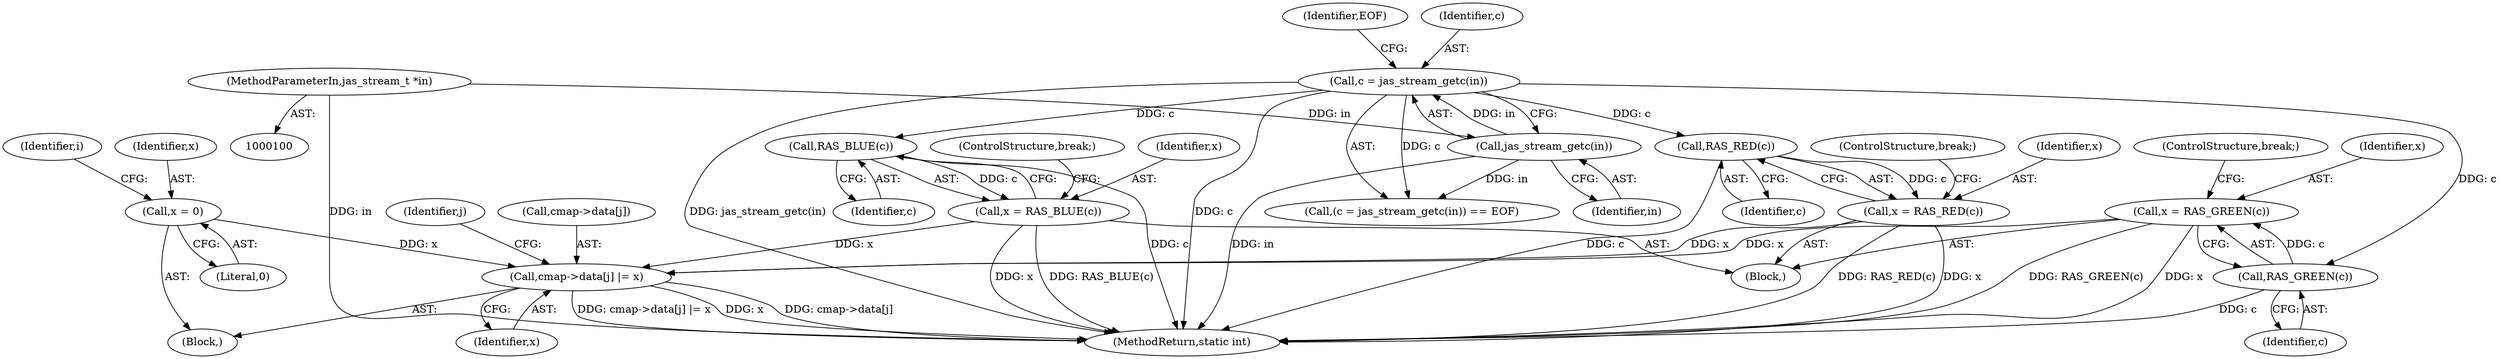 digraph "0_jasper_411a4068f8c464e883358bf403a3e25158863823@array" {
"1000236" [label="(Call,cmap->data[j] |= x)"];
"1000225" [label="(Call,x = RAS_GREEN(c))"];
"1000227" [label="(Call,RAS_GREEN(c))"];
"1000203" [label="(Call,c = jas_stream_getc(in))"];
"1000205" [label="(Call,jas_stream_getc(in))"];
"1000101" [label="(MethodParameterIn,jas_stream_t *in)"];
"1000231" [label="(Call,x = RAS_BLUE(c))"];
"1000233" [label="(Call,RAS_BLUE(c))"];
"1000212" [label="(Call,x = 0)"];
"1000219" [label="(Call,x = RAS_RED(c))"];
"1000221" [label="(Call,RAS_RED(c))"];
"1000226" [label="(Identifier,x)"];
"1000228" [label="(Identifier,c)"];
"1000101" [label="(MethodParameterIn,jas_stream_t *in)"];
"1000237" [label="(Call,cmap->data[j])"];
"1000200" [label="(Block,)"];
"1000235" [label="(ControlStructure,break;)"];
"1000242" [label="(Identifier,x)"];
"1000227" [label="(Call,RAS_GREEN(c))"];
"1000251" [label="(MethodReturn,static int)"];
"1000203" [label="(Call,c = jas_stream_getc(in))"];
"1000223" [label="(ControlStructure,break;)"];
"1000206" [label="(Identifier,in)"];
"1000216" [label="(Identifier,i)"];
"1000233" [label="(Call,RAS_BLUE(c))"];
"1000219" [label="(Call,x = RAS_RED(c))"];
"1000232" [label="(Identifier,x)"];
"1000222" [label="(Identifier,c)"];
"1000229" [label="(ControlStructure,break;)"];
"1000202" [label="(Call,(c = jas_stream_getc(in)) == EOF)"];
"1000221" [label="(Call,RAS_RED(c))"];
"1000220" [label="(Identifier,x)"];
"1000207" [label="(Identifier,EOF)"];
"1000199" [label="(Identifier,j)"];
"1000225" [label="(Call,x = RAS_GREEN(c))"];
"1000231" [label="(Call,x = RAS_BLUE(c))"];
"1000212" [label="(Call,x = 0)"];
"1000214" [label="(Literal,0)"];
"1000204" [label="(Identifier,c)"];
"1000236" [label="(Call,cmap->data[j] |= x)"];
"1000217" [label="(Block,)"];
"1000234" [label="(Identifier,c)"];
"1000213" [label="(Identifier,x)"];
"1000205" [label="(Call,jas_stream_getc(in))"];
"1000236" -> "1000200"  [label="AST: "];
"1000236" -> "1000242"  [label="CFG: "];
"1000237" -> "1000236"  [label="AST: "];
"1000242" -> "1000236"  [label="AST: "];
"1000199" -> "1000236"  [label="CFG: "];
"1000236" -> "1000251"  [label="DDG: cmap->data[j]"];
"1000236" -> "1000251"  [label="DDG: cmap->data[j] |= x"];
"1000236" -> "1000251"  [label="DDG: x"];
"1000225" -> "1000236"  [label="DDG: x"];
"1000231" -> "1000236"  [label="DDG: x"];
"1000212" -> "1000236"  [label="DDG: x"];
"1000219" -> "1000236"  [label="DDG: x"];
"1000225" -> "1000217"  [label="AST: "];
"1000225" -> "1000227"  [label="CFG: "];
"1000226" -> "1000225"  [label="AST: "];
"1000227" -> "1000225"  [label="AST: "];
"1000229" -> "1000225"  [label="CFG: "];
"1000225" -> "1000251"  [label="DDG: RAS_GREEN(c)"];
"1000225" -> "1000251"  [label="DDG: x"];
"1000227" -> "1000225"  [label="DDG: c"];
"1000227" -> "1000228"  [label="CFG: "];
"1000228" -> "1000227"  [label="AST: "];
"1000227" -> "1000251"  [label="DDG: c"];
"1000203" -> "1000227"  [label="DDG: c"];
"1000203" -> "1000202"  [label="AST: "];
"1000203" -> "1000205"  [label="CFG: "];
"1000204" -> "1000203"  [label="AST: "];
"1000205" -> "1000203"  [label="AST: "];
"1000207" -> "1000203"  [label="CFG: "];
"1000203" -> "1000251"  [label="DDG: jas_stream_getc(in)"];
"1000203" -> "1000251"  [label="DDG: c"];
"1000203" -> "1000202"  [label="DDG: c"];
"1000205" -> "1000203"  [label="DDG: in"];
"1000203" -> "1000221"  [label="DDG: c"];
"1000203" -> "1000233"  [label="DDG: c"];
"1000205" -> "1000206"  [label="CFG: "];
"1000206" -> "1000205"  [label="AST: "];
"1000205" -> "1000251"  [label="DDG: in"];
"1000205" -> "1000202"  [label="DDG: in"];
"1000101" -> "1000205"  [label="DDG: in"];
"1000101" -> "1000100"  [label="AST: "];
"1000101" -> "1000251"  [label="DDG: in"];
"1000231" -> "1000217"  [label="AST: "];
"1000231" -> "1000233"  [label="CFG: "];
"1000232" -> "1000231"  [label="AST: "];
"1000233" -> "1000231"  [label="AST: "];
"1000235" -> "1000231"  [label="CFG: "];
"1000231" -> "1000251"  [label="DDG: RAS_BLUE(c)"];
"1000231" -> "1000251"  [label="DDG: x"];
"1000233" -> "1000231"  [label="DDG: c"];
"1000233" -> "1000234"  [label="CFG: "];
"1000234" -> "1000233"  [label="AST: "];
"1000233" -> "1000251"  [label="DDG: c"];
"1000212" -> "1000200"  [label="AST: "];
"1000212" -> "1000214"  [label="CFG: "];
"1000213" -> "1000212"  [label="AST: "];
"1000214" -> "1000212"  [label="AST: "];
"1000216" -> "1000212"  [label="CFG: "];
"1000219" -> "1000217"  [label="AST: "];
"1000219" -> "1000221"  [label="CFG: "];
"1000220" -> "1000219"  [label="AST: "];
"1000221" -> "1000219"  [label="AST: "];
"1000223" -> "1000219"  [label="CFG: "];
"1000219" -> "1000251"  [label="DDG: RAS_RED(c)"];
"1000219" -> "1000251"  [label="DDG: x"];
"1000221" -> "1000219"  [label="DDG: c"];
"1000221" -> "1000222"  [label="CFG: "];
"1000222" -> "1000221"  [label="AST: "];
"1000221" -> "1000251"  [label="DDG: c"];
}
